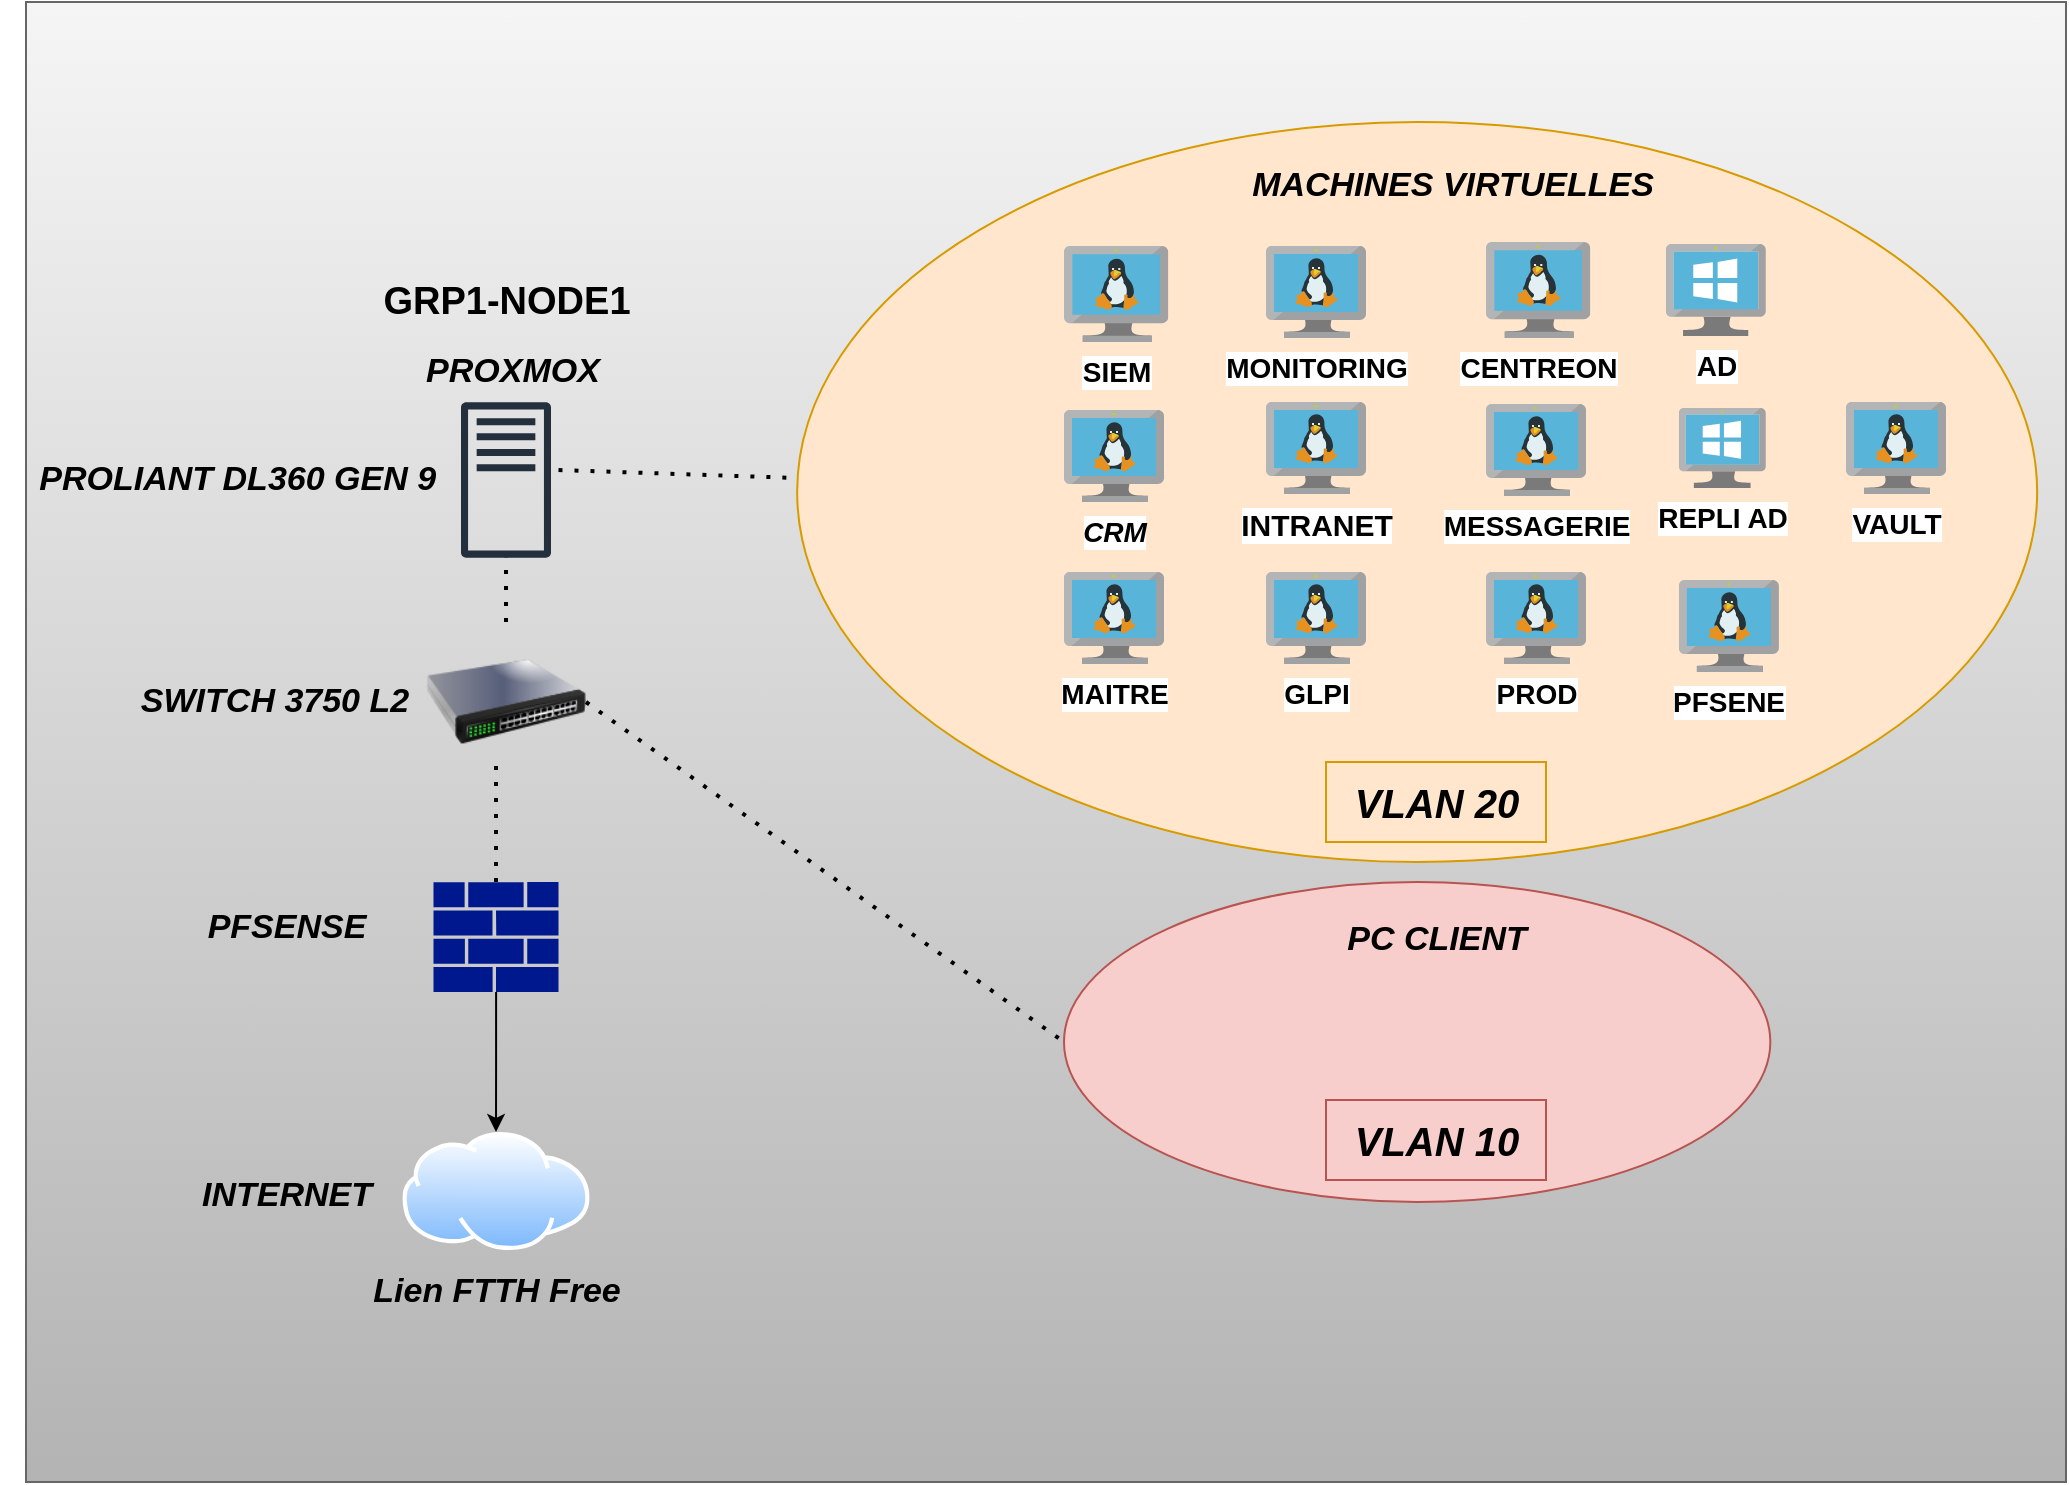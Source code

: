 <mxfile version="21.6.8" type="device">
  <diagram name="Page-1" id="-rfxfrpeROrcTsnwMtSD">
    <mxGraphModel dx="2022" dy="692" grid="1" gridSize="10" guides="1" tooltips="1" connect="1" arrows="1" fold="1" page="1" pageScale="1" pageWidth="827" pageHeight="1169" math="0" shadow="0">
      <root>
        <mxCell id="0" />
        <mxCell id="1" parent="0" />
        <mxCell id="Np3-bTupf37_erTmgCgE-66" value="" style="rounded=0;whiteSpace=wrap;html=1;fillColor=#f5f5f5;strokeColor=#666666;gradientColor=#b3b3b3;" vertex="1" parent="1">
          <mxGeometry x="-130" y="20" width="1020" height="740" as="geometry" />
        </mxCell>
        <mxCell id="Np3-bTupf37_erTmgCgE-42" value="" style="ellipse;whiteSpace=wrap;html=1;fillColor=#f8cecc;strokeColor=#b85450;" vertex="1" parent="1">
          <mxGeometry x="389.0" y="460" width="353.17" height="160" as="geometry" />
        </mxCell>
        <mxCell id="Np3-bTupf37_erTmgCgE-34" value="" style="ellipse;whiteSpace=wrap;html=1;fillColor=#ffe6cc;strokeColor=#d79b00;movable=1;resizable=1;rotatable=1;deletable=1;editable=1;locked=0;connectable=1;" vertex="1" parent="1">
          <mxGeometry x="255.58" y="80" width="620" height="370" as="geometry" />
        </mxCell>
        <mxCell id="Np3-bTupf37_erTmgCgE-6" value="" style="sketch=0;outlineConnect=0;fontColor=#232F3E;gradientColor=none;fillColor=#232F3D;strokeColor=none;dashed=0;verticalLabelPosition=bottom;verticalAlign=top;align=center;html=1;fontSize=12;fontStyle=0;aspect=fixed;pointerEvents=1;shape=mxgraph.aws4.traditional_server;" vertex="1" parent="1">
          <mxGeometry x="87.5" y="220" width="45" height="78" as="geometry" />
        </mxCell>
        <mxCell id="Np3-bTupf37_erTmgCgE-7" value="&lt;font style=&quot;font-size: 19px;&quot;&gt;&lt;b&gt;GRP1-NODE1&lt;/b&gt;&lt;/font&gt;" style="text;html=1;align=center;verticalAlign=middle;resizable=0;points=[];autosize=1;strokeColor=none;fillColor=none;" vertex="1" parent="1">
          <mxGeometry x="35" y="150" width="150" height="40" as="geometry" />
        </mxCell>
        <mxCell id="Np3-bTupf37_erTmgCgE-8" value="&lt;font style=&quot;font-size: 17px;&quot;&gt;&lt;span style=&quot;font-size: 17px;&quot;&gt;PROXMOX&lt;/span&gt;&lt;/font&gt;" style="text;html=1;align=center;verticalAlign=middle;resizable=0;points=[];autosize=1;strokeColor=none;fillColor=none;fontStyle=3;fontSize=17;" vertex="1" parent="1">
          <mxGeometry x="58.18" y="190" width="110" height="30" as="geometry" />
        </mxCell>
        <mxCell id="Np3-bTupf37_erTmgCgE-21" value="&lt;font style=&quot;font-size: 14px;&quot;&gt;&lt;b&gt;&lt;i&gt;CRM&lt;/i&gt;&lt;/b&gt;&lt;/font&gt;" style="image;sketch=0;aspect=fixed;html=1;points=[];align=center;fontSize=12;image=img/lib/mscae/VM_Linux.svg;movable=1;resizable=1;rotatable=1;deletable=1;editable=1;locked=0;connectable=1;" vertex="1" parent="1">
          <mxGeometry x="389" y="224" width="50" height="46" as="geometry" />
        </mxCell>
        <mxCell id="Np3-bTupf37_erTmgCgE-22" value="&lt;font style=&quot;font-size: 15px;&quot;&gt;&lt;b&gt;INTRANET&lt;/b&gt;&lt;/font&gt;" style="image;sketch=0;aspect=fixed;html=1;points=[];align=center;fontSize=12;image=img/lib/mscae/VM_Linux.svg;movable=1;resizable=1;rotatable=1;deletable=1;editable=1;locked=0;connectable=1;" vertex="1" parent="1">
          <mxGeometry x="490" y="220" width="50" height="46" as="geometry" />
        </mxCell>
        <mxCell id="Np3-bTupf37_erTmgCgE-23" value="&lt;font style=&quot;font-size: 14px;&quot;&gt;&lt;b&gt;SIEM&lt;/b&gt;&lt;/font&gt;" style="image;sketch=0;aspect=fixed;html=1;points=[];align=center;fontSize=12;image=img/lib/mscae/VM_Linux.svg;movable=1;resizable=1;rotatable=1;deletable=1;editable=1;locked=0;connectable=1;" vertex="1" parent="1">
          <mxGeometry x="389" y="142" width="52.17" height="48" as="geometry" />
        </mxCell>
        <mxCell id="Np3-bTupf37_erTmgCgE-25" value="&lt;font style=&quot;font-size: 14px;&quot;&gt;&lt;b&gt;GLPI&lt;/b&gt;&lt;/font&gt;" style="image;sketch=0;aspect=fixed;html=1;points=[];align=center;fontSize=12;image=img/lib/mscae/VM_Linux.svg;movable=1;resizable=1;rotatable=1;deletable=1;editable=1;locked=0;connectable=1;" vertex="1" parent="1">
          <mxGeometry x="490" y="305" width="50" height="46" as="geometry" />
        </mxCell>
        <mxCell id="Np3-bTupf37_erTmgCgE-26" value="&lt;font style=&quot;font-size: 14px;&quot;&gt;&lt;b&gt;MONITORING&lt;/b&gt;&lt;/font&gt;" style="image;sketch=0;aspect=fixed;html=1;points=[];align=center;fontSize=12;image=img/lib/mscae/VM_Linux.svg;movable=1;resizable=1;rotatable=1;deletable=1;editable=1;locked=0;connectable=1;" vertex="1" parent="1">
          <mxGeometry x="490" y="142" width="50" height="46" as="geometry" />
        </mxCell>
        <mxCell id="Np3-bTupf37_erTmgCgE-27" value="&lt;font style=&quot;font-size: 14px;&quot;&gt;&lt;b&gt;MESSAGERIE&lt;/b&gt;&lt;/font&gt;" style="image;sketch=0;aspect=fixed;html=1;points=[];align=center;fontSize=12;image=img/lib/mscae/VM_Linux.svg;movable=1;resizable=1;rotatable=1;deletable=1;editable=1;locked=0;connectable=1;" vertex="1" parent="1">
          <mxGeometry x="600" y="221" width="50" height="46" as="geometry" />
        </mxCell>
        <mxCell id="Np3-bTupf37_erTmgCgE-28" value="&lt;font style=&quot;font-size: 14px;&quot;&gt;&lt;b&gt;PROD&lt;/b&gt;&lt;/font&gt;" style="image;sketch=0;aspect=fixed;html=1;points=[];align=center;fontSize=12;image=img/lib/mscae/VM_Linux.svg;movable=1;resizable=1;rotatable=1;deletable=1;editable=1;locked=0;connectable=1;" vertex="1" parent="1">
          <mxGeometry x="600" y="305" width="50" height="46" as="geometry" />
        </mxCell>
        <mxCell id="Np3-bTupf37_erTmgCgE-30" value="&lt;font style=&quot;font-size: 14px;&quot;&gt;&lt;b&gt;CENTREON&lt;/b&gt;&lt;/font&gt;" style="image;sketch=0;aspect=fixed;html=1;points=[];align=center;fontSize=12;image=img/lib/mscae/VM_Linux.svg;movable=1;resizable=1;rotatable=1;deletable=1;editable=1;locked=0;connectable=1;" vertex="1" parent="1">
          <mxGeometry x="600" y="140" width="52.17" height="48" as="geometry" />
        </mxCell>
        <mxCell id="Np3-bTupf37_erTmgCgE-31" value="&lt;font style=&quot;font-size: 14px;&quot;&gt;&lt;b&gt;PFSENE&lt;/b&gt;&lt;/font&gt;" style="image;sketch=0;aspect=fixed;html=1;points=[];align=center;fontSize=12;image=img/lib/mscae/VM_Linux.svg;movable=1;resizable=1;rotatable=1;deletable=1;editable=1;locked=0;connectable=1;" vertex="1" parent="1">
          <mxGeometry x="696.45" y="309" width="50" height="46" as="geometry" />
        </mxCell>
        <mxCell id="Np3-bTupf37_erTmgCgE-33" value="&lt;font style=&quot;font-size: 14px;&quot;&gt;&lt;b&gt;MAITRE&lt;/b&gt;&lt;/font&gt;" style="image;sketch=0;aspect=fixed;html=1;points=[];align=center;fontSize=12;image=img/lib/mscae/VM_Linux.svg;movable=1;resizable=1;rotatable=1;deletable=1;editable=1;locked=0;connectable=1;" vertex="1" parent="1">
          <mxGeometry x="389.0" y="305" width="50" height="46" as="geometry" />
        </mxCell>
        <mxCell id="Np3-bTupf37_erTmgCgE-36" value="VLAN 20" style="text;html=1;align=center;verticalAlign=middle;resizable=1;points=[];autosize=1;strokeColor=#d79b00;fillColor=#ffe6cc;fontStyle=3;fontSize=20;movable=1;rotatable=1;deletable=1;editable=1;locked=0;connectable=1;" vertex="1" parent="1">
          <mxGeometry x="520" y="400" width="110" height="40" as="geometry" />
        </mxCell>
        <mxCell id="Np3-bTupf37_erTmgCgE-55" value="" style="edgeStyle=orthogonalEdgeStyle;rounded=0;orthogonalLoop=1;jettySize=auto;html=1;" edge="1" parent="1" source="Np3-bTupf37_erTmgCgE-37" target="Np3-bTupf37_erTmgCgE-53">
          <mxGeometry relative="1" as="geometry" />
        </mxCell>
        <mxCell id="Np3-bTupf37_erTmgCgE-37" value="" style="sketch=0;aspect=fixed;pointerEvents=1;shadow=0;dashed=0;html=1;strokeColor=none;labelPosition=center;verticalLabelPosition=bottom;verticalAlign=top;align=center;fillColor=#00188D;shape=mxgraph.mscae.enterprise.firewall" vertex="1" parent="1">
          <mxGeometry x="73.75" y="460" width="62.5" height="55" as="geometry" />
        </mxCell>
        <mxCell id="Np3-bTupf37_erTmgCgE-38" value="" style="image;html=1;image=img/lib/clip_art/networking/Switch_128x128.png" vertex="1" parent="1">
          <mxGeometry x="70" y="330" width="80" height="80" as="geometry" />
        </mxCell>
        <mxCell id="Np3-bTupf37_erTmgCgE-40" value="" style="endArrow=none;dashed=1;html=1;dashPattern=1 3;strokeWidth=2;rounded=0;exitX=0.5;exitY=0;exitDx=0;exitDy=0;" edge="1" parent="1" source="Np3-bTupf37_erTmgCgE-38" target="Np3-bTupf37_erTmgCgE-6">
          <mxGeometry width="50" height="50" relative="1" as="geometry">
            <mxPoint x="60" y="348" as="sourcePoint" />
            <mxPoint x="110" y="310" as="targetPoint" />
          </mxGeometry>
        </mxCell>
        <mxCell id="Np3-bTupf37_erTmgCgE-41" value="" style="endArrow=none;dashed=1;html=1;dashPattern=1 3;strokeWidth=2;rounded=0;exitX=0.5;exitY=0;exitDx=0;exitDy=0;exitPerimeter=0;" edge="1" parent="1" source="Np3-bTupf37_erTmgCgE-37">
          <mxGeometry width="50" height="50" relative="1" as="geometry">
            <mxPoint x="80" y="480" as="sourcePoint" />
            <mxPoint x="105" y="400" as="targetPoint" />
            <Array as="points" />
          </mxGeometry>
        </mxCell>
        <mxCell id="Np3-bTupf37_erTmgCgE-43" value="" style="shape=image;html=1;verticalAlign=top;verticalLabelPosition=bottom;labelBackgroundColor=#ffffff;imageAspect=0;aspect=fixed;image=https://cdn0.iconfinder.com/data/icons/luisance_pack/128/ordinateur_portable_eteint.png" vertex="1" parent="1">
          <mxGeometry x="582.01" y="516" width="48" height="48" as="geometry" />
        </mxCell>
        <mxCell id="Np3-bTupf37_erTmgCgE-47" value="MACHINES VIRTUELLES" style="text;html=1;align=center;verticalAlign=middle;resizable=0;points=[];autosize=1;strokeColor=none;fillColor=none;fontSize=17;fontStyle=3" vertex="1" parent="1">
          <mxGeometry x="473.41" y="97" width="220" height="30" as="geometry" />
        </mxCell>
        <mxCell id="Np3-bTupf37_erTmgCgE-48" value="&lt;font style=&quot;font-size: 14px;&quot;&gt;&lt;b&gt;VAULT&lt;/b&gt;&lt;/font&gt;" style="image;sketch=0;aspect=fixed;html=1;points=[];align=center;fontSize=12;image=img/lib/mscae/VM_Linux.svg;movable=1;resizable=1;rotatable=1;deletable=1;editable=1;locked=0;connectable=1;" vertex="1" parent="1">
          <mxGeometry x="780" y="220" width="50" height="46" as="geometry" />
        </mxCell>
        <mxCell id="Np3-bTupf37_erTmgCgE-49" value="" style="shape=image;html=1;verticalAlign=top;verticalLabelPosition=bottom;labelBackgroundColor=#ffffff;imageAspect=0;aspect=fixed;image=https://cdn0.iconfinder.com/data/icons/luisance_pack/128/ordinateur_portable_eteint.png" vertex="1" parent="1">
          <mxGeometry x="520.18" y="516" width="48" height="48" as="geometry" />
        </mxCell>
        <mxCell id="Np3-bTupf37_erTmgCgE-50" value="" style="shape=image;html=1;verticalAlign=top;verticalLabelPosition=bottom;labelBackgroundColor=#ffffff;imageAspect=0;aspect=fixed;image=https://cdn0.iconfinder.com/data/icons/luisance_pack/128/ordinateur_portable_eteint.png" vertex="1" parent="1">
          <mxGeometry x="459.18" y="516" width="48" height="48" as="geometry" />
        </mxCell>
        <mxCell id="Np3-bTupf37_erTmgCgE-51" value="" style="shape=image;html=1;verticalAlign=top;verticalLabelPosition=bottom;labelBackgroundColor=#ffffff;imageAspect=0;aspect=fixed;image=https://cdn0.iconfinder.com/data/icons/luisance_pack/128/ordinateur_portable_eteint.png" vertex="1" parent="1">
          <mxGeometry x="638.18" y="516" width="48" height="48" as="geometry" />
        </mxCell>
        <mxCell id="Np3-bTupf37_erTmgCgE-52" value="VLAN 10" style="text;html=1;align=center;verticalAlign=middle;resizable=0;points=[];autosize=1;strokeColor=#b85450;fillColor=#f8cecc;fontStyle=3;fontSize=20;" vertex="1" parent="1">
          <mxGeometry x="520" y="569" width="110" height="40" as="geometry" />
        </mxCell>
        <mxCell id="Np3-bTupf37_erTmgCgE-53" value="" style="image;aspect=fixed;perimeter=ellipsePerimeter;html=1;align=center;shadow=0;dashed=0;spacingTop=3;image=img/lib/active_directory/internet_cloud.svg;" vertex="1" parent="1">
          <mxGeometry x="58.18" y="585" width="93.65" height="59" as="geometry" />
        </mxCell>
        <mxCell id="Np3-bTupf37_erTmgCgE-54" value="SWITCH 3750 L2" style="text;html=1;align=center;verticalAlign=middle;resizable=0;points=[];autosize=1;strokeColor=none;fillColor=none;fontSize=17;fontStyle=3" vertex="1" parent="1">
          <mxGeometry x="-86.25" y="355" width="160" height="30" as="geometry" />
        </mxCell>
        <mxCell id="Np3-bTupf37_erTmgCgE-56" value="&lt;span&gt;&lt;span&gt;&lt;font style=&quot;font-size: 17px;&quot;&gt;PFSENSE&lt;/font&gt;&lt;/span&gt;&lt;/span&gt;" style="text;html=1;align=center;verticalAlign=middle;resizable=0;points=[];autosize=1;strokeColor=none;fillColor=none;fontStyle=3" vertex="1" parent="1">
          <mxGeometry x="-50" y="468" width="100" height="30" as="geometry" />
        </mxCell>
        <mxCell id="Np3-bTupf37_erTmgCgE-57" value="INTERNET" style="text;html=1;align=center;verticalAlign=middle;resizable=0;points=[];autosize=1;strokeColor=none;fillColor=none;fontSize=17;fontStyle=3" vertex="1" parent="1">
          <mxGeometry x="-55" y="601.5" width="110" height="30" as="geometry" />
        </mxCell>
        <mxCell id="Np3-bTupf37_erTmgCgE-58" value="PC CLIENT" style="text;html=1;align=center;verticalAlign=middle;resizable=0;points=[];autosize=1;strokeColor=none;fillColor=none;fontStyle=3;fontSize=17;" vertex="1" parent="1">
          <mxGeometry x="520.01" y="474" width="110" height="30" as="geometry" />
        </mxCell>
        <mxCell id="Np3-bTupf37_erTmgCgE-61" value="" style="endArrow=none;dashed=1;html=1;dashPattern=1 3;strokeWidth=2;rounded=0;entryX=-0.002;entryY=0.481;entryDx=0;entryDy=0;entryPerimeter=0;" edge="1" parent="1" target="Np3-bTupf37_erTmgCgE-34">
          <mxGeometry width="50" height="50" relative="1" as="geometry">
            <mxPoint x="136.25" y="254" as="sourcePoint" />
            <mxPoint x="186.25" y="204" as="targetPoint" />
          </mxGeometry>
        </mxCell>
        <mxCell id="Np3-bTupf37_erTmgCgE-63" value="" style="endArrow=none;dashed=1;html=1;dashPattern=1 3;strokeWidth=2;rounded=0;entryX=0;entryY=0.5;entryDx=0;entryDy=0;" edge="1" parent="1" target="Np3-bTupf37_erTmgCgE-42">
          <mxGeometry width="50" height="50" relative="1" as="geometry">
            <mxPoint x="150" y="370" as="sourcePoint" />
            <mxPoint x="200" y="320" as="targetPoint" />
          </mxGeometry>
        </mxCell>
        <mxCell id="Np3-bTupf37_erTmgCgE-65" value="Lien FTTH Free" style="text;html=1;align=center;verticalAlign=middle;resizable=0;points=[];autosize=1;strokeColor=none;fillColor=none;fontStyle=3;fontSize=17;" vertex="1" parent="1">
          <mxGeometry x="30" y="650" width="150" height="30" as="geometry" />
        </mxCell>
        <mxCell id="Np3-bTupf37_erTmgCgE-69" value="&lt;font style=&quot;font-size: 14px;&quot;&gt;REPLI AD&lt;/font&gt;" style="image;sketch=0;aspect=fixed;html=1;points=[];align=center;fontSize=12;image=img/lib/mscae/VirtualMachineWindows.svg;fontStyle=1" vertex="1" parent="1">
          <mxGeometry x="696.45" y="223" width="43.48" height="40" as="geometry" />
        </mxCell>
        <mxCell id="Np3-bTupf37_erTmgCgE-73" value="&lt;font style=&quot;font-size: 14px;&quot;&gt;AD&lt;/font&gt;" style="image;sketch=0;aspect=fixed;html=1;points=[];align=center;fontSize=12;image=img/lib/mscae/VirtualMachineWindows.svg;fontStyle=1" vertex="1" parent="1">
          <mxGeometry x="689.93" y="141" width="50" height="46" as="geometry" />
        </mxCell>
        <mxCell id="Np3-bTupf37_erTmgCgE-74" value="&amp;nbsp;PROLIANT DL360 GEN 9" style="text;html=1;align=center;verticalAlign=middle;resizable=0;points=[];autosize=1;strokeColor=none;fillColor=none;fontSize=17;fontStyle=3" vertex="1" parent="1">
          <mxGeometry x="-142.5" y="244" width="230" height="30" as="geometry" />
        </mxCell>
      </root>
    </mxGraphModel>
  </diagram>
</mxfile>

